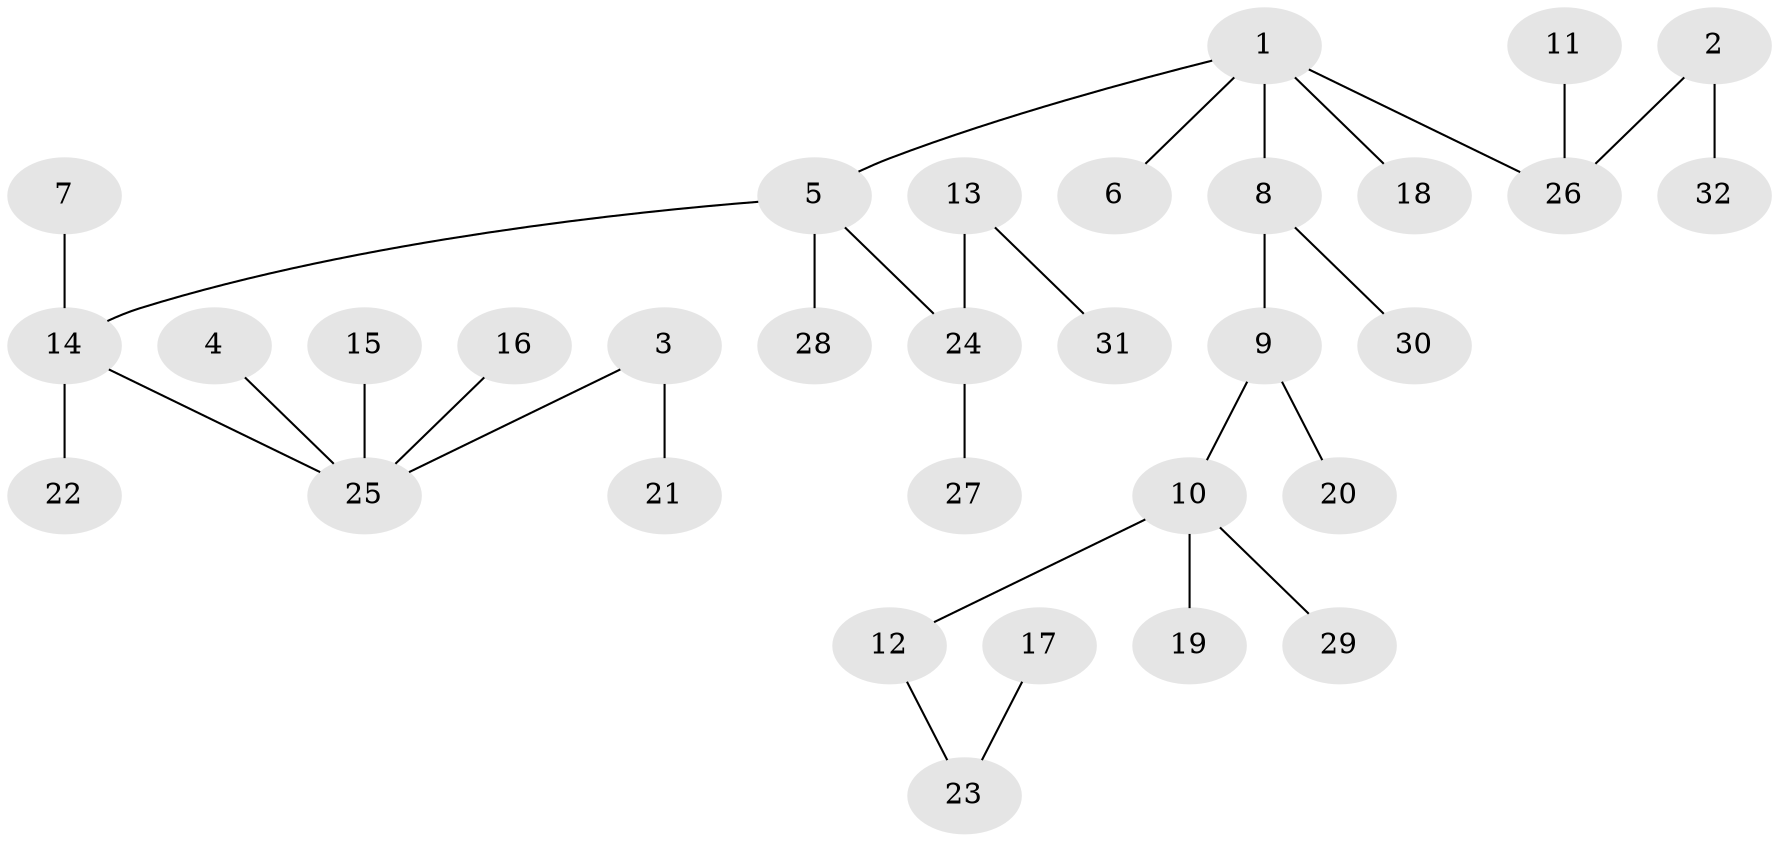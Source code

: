 // original degree distribution, {5: 0.046875, 4: 0.046875, 6: 0.015625, 2: 0.28125, 3: 0.09375, 7: 0.015625, 1: 0.5}
// Generated by graph-tools (version 1.1) at 2025/37/03/04/25 23:37:23]
// undirected, 32 vertices, 31 edges
graph export_dot {
  node [color=gray90,style=filled];
  1;
  2;
  3;
  4;
  5;
  6;
  7;
  8;
  9;
  10;
  11;
  12;
  13;
  14;
  15;
  16;
  17;
  18;
  19;
  20;
  21;
  22;
  23;
  24;
  25;
  26;
  27;
  28;
  29;
  30;
  31;
  32;
  1 -- 5 [weight=1.0];
  1 -- 6 [weight=1.0];
  1 -- 8 [weight=1.0];
  1 -- 18 [weight=1.0];
  1 -- 26 [weight=1.0];
  2 -- 26 [weight=1.0];
  2 -- 32 [weight=1.0];
  3 -- 21 [weight=1.0];
  3 -- 25 [weight=1.0];
  4 -- 25 [weight=1.0];
  5 -- 14 [weight=1.0];
  5 -- 24 [weight=1.0];
  5 -- 28 [weight=1.0];
  7 -- 14 [weight=1.0];
  8 -- 9 [weight=1.0];
  8 -- 30 [weight=1.0];
  9 -- 10 [weight=1.0];
  9 -- 20 [weight=1.0];
  10 -- 12 [weight=1.0];
  10 -- 19 [weight=1.0];
  10 -- 29 [weight=1.0];
  11 -- 26 [weight=1.0];
  12 -- 23 [weight=1.0];
  13 -- 24 [weight=1.0];
  13 -- 31 [weight=1.0];
  14 -- 22 [weight=1.0];
  14 -- 25 [weight=1.0];
  15 -- 25 [weight=1.0];
  16 -- 25 [weight=1.0];
  17 -- 23 [weight=1.0];
  24 -- 27 [weight=1.0];
}
